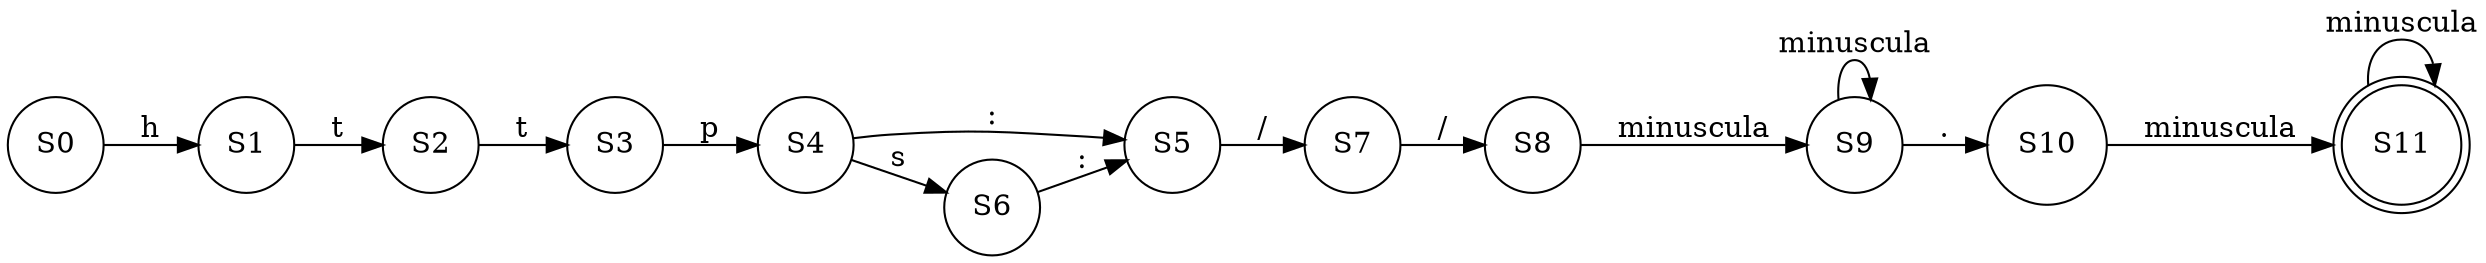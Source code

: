 digraph AFD {
	graph[fontname="Consolas" labelloc=t];
	node[shape=circle];
	rankdir = LR;
	S0 -> S1[label = "h"];
	S1 -> S2[label = "t"];
	S2 -> S3[label = "t"];
	S3 -> S4[label = "p"];
	S4 -> S5[label = ":"];
	S4 -> S6[label = "s"];
	S5 -> S7[label = "/"];
	S6 -> S5[label = ":"];
	S7 -> S8[label = "/"];
	S8 -> S9[label = "minuscula"];
	S9 -> S10[label = "."];
	S9 -> S9[label = "minuscula"];
	S10 -> S11[label = "minuscula"];
	S11 -> S11[label = "minuscula"];
	S11[peripheries = 2];
}